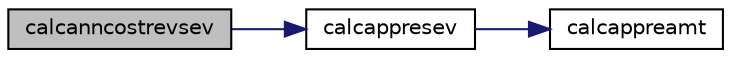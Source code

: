 digraph "calcanncostrevsev"
{
  edge [fontname="Helvetica",fontsize="10",labelfontname="Helvetica",labelfontsize="10"];
  node [fontname="Helvetica",fontsize="10",shape=record];
  rankdir="LR";
  Node1 [label="calcanncostrevsev",height=0.2,width=0.4,color="black", fillcolor="grey75", style="filled", fontcolor="black"];
  Node1 -> Node2 [color="midnightblue",fontsize="10",style="solid",fontname="Helvetica"];
  Node2 [label="calcappresev",height=0.2,width=0.4,color="black", fillcolor="white", style="filled",URL="$eccalc_8f.html#af5697d7a97c2a655cf5c95836147f012"];
  Node2 -> Node3 [color="midnightblue",fontsize="10",style="solid",fontname="Helvetica"];
  Node3 [label="calcappreamt",height=0.2,width=0.4,color="black", fillcolor="white", style="filled",URL="$eccalc_8f.html#a471c758c1b2b5fc0a3889880f080dec2"];
}
